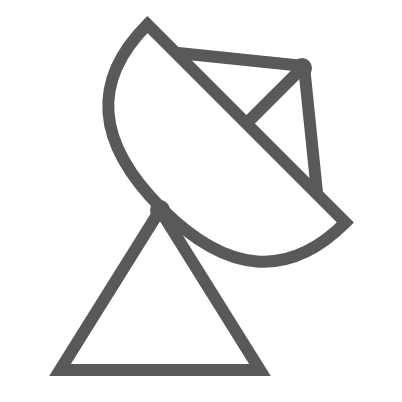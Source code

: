 <mxfile version="24.5.3" type="device">
  <diagram name="Page-1" id="ZcRAXSWJTWcisyccbfvs">
    <mxGraphModel dx="691" dy="-774" grid="1" gridSize="5" guides="1" tooltips="1" connect="1" arrows="1" fold="1" page="0" pageScale="1" pageWidth="827" pageHeight="1169" math="0" shadow="0">
      <root>
        <mxCell id="0" />
        <mxCell id="1" parent="0" />
        <mxCell id="aZooovynMMBxmRVDPCQJ-146" value="" style="rounded=0;whiteSpace=wrap;html=1;strokeColor=none;fillColor=none;" parent="1" vertex="1">
          <mxGeometry x="90" y="1215" width="200" height="200" as="geometry" />
        </mxCell>
        <mxCell id="bXdlv_uk7NeRqHD_MFzQ-21" value="" style="verticalLabelPosition=bottom;verticalAlign=top;html=1;shape=mxgraph.basic.acute_triangle;dx=0.5;fillColor=none;strokeWidth=6;strokeColor=#595959;" parent="1" vertex="1">
          <mxGeometry x="120" y="1320" width="100" height="80" as="geometry" />
        </mxCell>
        <mxCell id="bXdlv_uk7NeRqHD_MFzQ-38" value="" style="ellipse;whiteSpace=wrap;html=1;strokeColor=none;fillColor=#595959;" parent="1" vertex="1">
          <mxGeometry x="165" y="1315" width="10" height="10" as="geometry" />
        </mxCell>
        <mxCell id="bXdlv_uk7NeRqHD_MFzQ-25" value="" style="shape=or;whiteSpace=wrap;html=1;rotation=135;strokeColor=#595959;fillColor=none;strokeWidth=6;" parent="1" vertex="1">
          <mxGeometry x="162" y="1228" width="60" height="140" as="geometry" />
        </mxCell>
        <mxCell id="bXdlv_uk7NeRqHD_MFzQ-26" value="" style="endArrow=none;html=1;rounded=0;exitX=0;exitY=0.5;exitDx=0;exitDy=0;exitPerimeter=0;strokeWidth=6;strokeColor=#595959;" parent="1" source="bXdlv_uk7NeRqHD_MFzQ-25" edge="1">
          <mxGeometry width="50" height="50" relative="1" as="geometry">
            <mxPoint x="168" y="1245" as="sourcePoint" />
            <mxPoint x="242" y="1248" as="targetPoint" />
          </mxGeometry>
        </mxCell>
        <mxCell id="bXdlv_uk7NeRqHD_MFzQ-27" value="" style="endArrow=none;html=1;rounded=0;exitX=0.003;exitY=0.141;exitDx=0;exitDy=0;exitPerimeter=0;strokeWidth=6;strokeColor=#595959;" parent="1" source="bXdlv_uk7NeRqHD_MFzQ-25" edge="1">
          <mxGeometry width="50" height="50" relative="1" as="geometry">
            <mxPoint x="213" y="1276" as="sourcePoint" />
            <mxPoint x="242" y="1248" as="targetPoint" />
          </mxGeometry>
        </mxCell>
        <mxCell id="bXdlv_uk7NeRqHD_MFzQ-28" value="" style="endArrow=none;html=1;rounded=0;entryX=-0.001;entryY=0.857;entryDx=0;entryDy=0;entryPerimeter=0;strokeWidth=6;strokeColor=#595959;" parent="1" target="bXdlv_uk7NeRqHD_MFzQ-25" edge="1">
          <mxGeometry width="50" height="50" relative="1" as="geometry">
            <mxPoint x="242" y="1248" as="sourcePoint" />
            <mxPoint x="196" y="1188" as="targetPoint" />
          </mxGeometry>
        </mxCell>
        <mxCell id="bXdlv_uk7NeRqHD_MFzQ-29" value="" style="ellipse;whiteSpace=wrap;html=1;fillColor=#595959;strokeWidth=4;strokeColor=none;rotation=45;" parent="1" vertex="1">
          <mxGeometry x="236" y="1244.05" width="10" height="10" as="geometry" />
        </mxCell>
      </root>
    </mxGraphModel>
  </diagram>
</mxfile>
